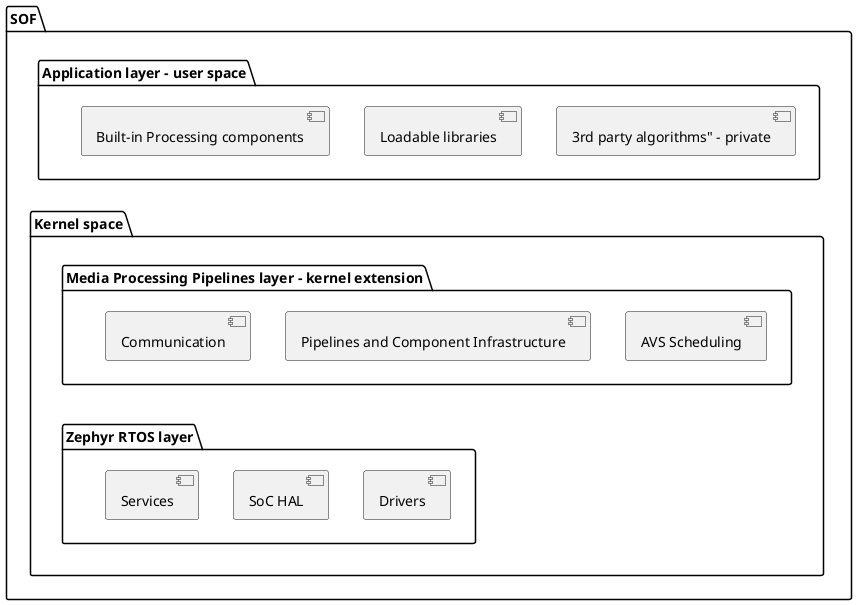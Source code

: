 @startuml
allowmixing

scale max 1280 width

package "SOF" {

  package "Application layer - user space" as APPLICATION_LAYER {
      component "3rd party algorithms" - private" as 3RD_PARTY_ALGOS
      component "Loadable libraries" as LOADABLE_COMPONENTS
      component "Built-in Processing components" as BUILTIN_COMPONENTS

      BUILTIN_COMPONENTS -[hidden]right- LOADABLE_COMPONENTS
      LOADABLE_COMPONENTS -[hidden]right- 3RD_PARTY_ALGOS
  }

  package "Kernel space" {

    package "Media Processing Pipelines layer - kernel extension" as KERNEL_EXTENSION {
        component "Communication" as COMMUNICATION
        component "Pipelines and Component Infrastructure" as PIPELINE_COMPONENT_INFRASTRUCTURE
        component "AVS Scheduling" as AVS_SCHEDULERS

        COMMUNICATION -[hidden]right- PIPELINE_COMPONENT_INFRASTRUCTURE
        PIPELINE_COMPONENT_INFRASTRUCTURE -[hidden]right- AVS_SCHEDULERS
    }

    package "Zephyr RTOS layer" as RTOS {
        component "Services" as SERVICES
        component "SoC HAL" as SOC
        component "Drivers" as DRIVERS

        SERVICES --[hidden]right-- SOC
        SOC --[hidden]right-- DRIVERS
    }

    APPLICATION_LAYER -[hidden]down- KERNEL_EXTENSION
    KERNEL_EXTENSION -[hidden]down- RTOS
  }
}

@enduml
